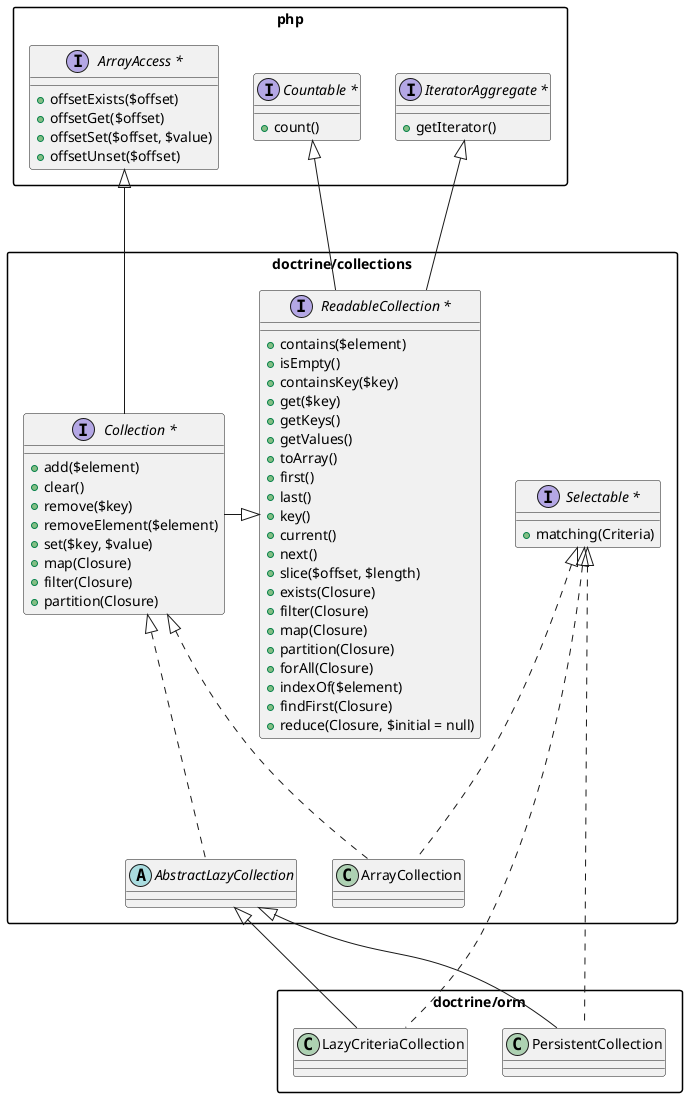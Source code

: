 @startuml collection

skinparam packageStyle rectangle

package php {
    interface ArrayAccess as "ArrayAccess *" {
        +offsetExists($offset)
        +offsetGet($offset)
        +offsetSet($offset, $value)
        +offsetUnset($offset)
    }

    interface Countable as "Countable *" {
        +count()
    }

    interface IteratorAggregate as "IteratorAggregate *" {
        +getIterator()
    }
}

package "doctrine/collections" {
    interface ReadableCollection as "ReadableCollection *" {
        +contains($element)
        +isEmpty()
        +containsKey($key)
        +get($key)
        +getKeys()
        +getValues()
        +toArray()
        +first()
        +last()
        +key()
        +current()
        +next()
        +slice($offset, $length)
        +exists(Closure)
        +filter(Closure)
        +map(Closure)
        +partition(Closure)
        +forAll(Closure)
        +indexOf($element)
        +findFirst(Closure)
        +reduce(Closure, $initial = null)
    }

    Countable <|-- ReadableCollection
    IteratorAggregate <|-- ReadableCollection

    interface Collection as "Collection *" {
        +add($element)
        +clear()
        +remove($key)
        +removeElement($element)
        +set($key, $value)
        +map(Closure)
        +filter(Closure)
        +partition(Closure)
    }

    ArrayAccess <|--- Collection

    ReadableCollection <|- Collection

    interface Selectable as "Selectable *" {
        +matching(Criteria)
    }

    class ArrayCollection {
    }

    abstract AbstractLazyCollection {
    }

    Collection <|... ArrayCollection
    Selectable <|... ArrayCollection

    Collection <|... AbstractLazyCollection
}

package "doctrine/orm" {
    class LazyCriteriaCollection {
    }

    class PersistentCollection {
    }


    AbstractLazyCollection <|--- PersistentCollection
    Selectable <|... PersistentCollection

    AbstractLazyCollection <|--- LazyCriteriaCollection
    Selectable <|... LazyCriteriaCollection
}

@enduml